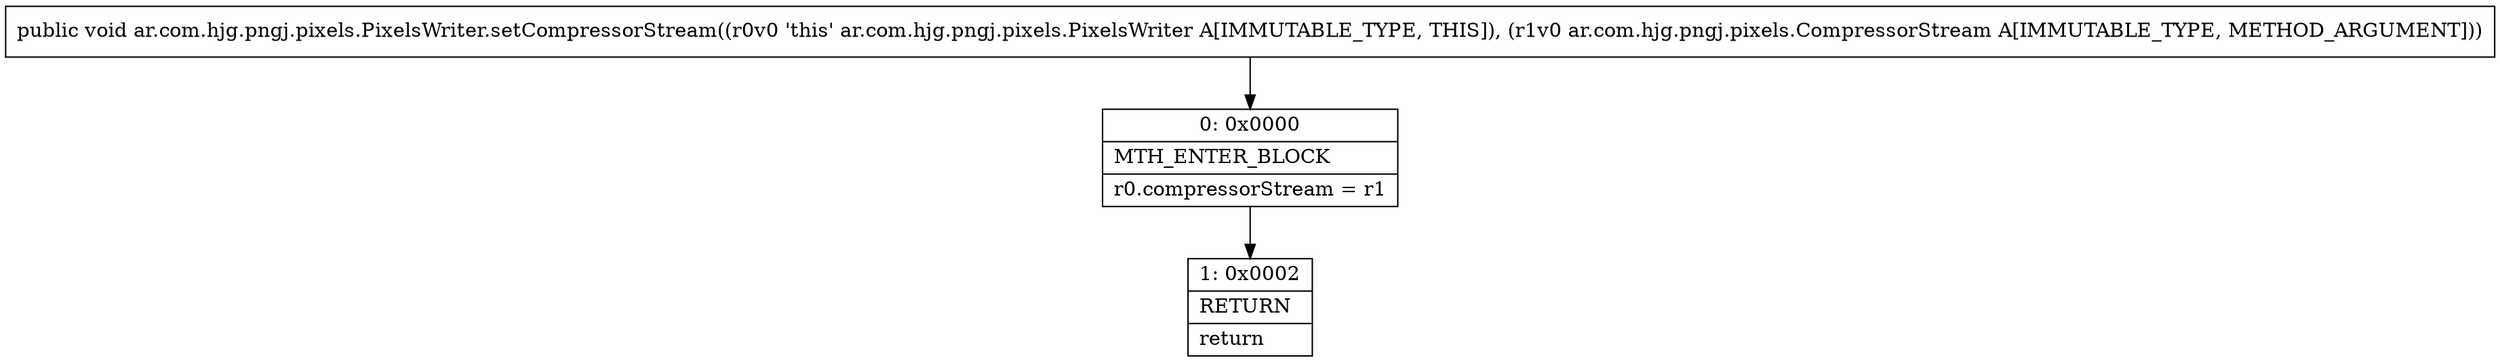 digraph "CFG forar.com.hjg.pngj.pixels.PixelsWriter.setCompressorStream(Lar\/com\/hjg\/pngj\/pixels\/CompressorStream;)V" {
Node_0 [shape=record,label="{0\:\ 0x0000|MTH_ENTER_BLOCK\l|r0.compressorStream = r1\l}"];
Node_1 [shape=record,label="{1\:\ 0x0002|RETURN\l|return\l}"];
MethodNode[shape=record,label="{public void ar.com.hjg.pngj.pixels.PixelsWriter.setCompressorStream((r0v0 'this' ar.com.hjg.pngj.pixels.PixelsWriter A[IMMUTABLE_TYPE, THIS]), (r1v0 ar.com.hjg.pngj.pixels.CompressorStream A[IMMUTABLE_TYPE, METHOD_ARGUMENT])) }"];
MethodNode -> Node_0;
Node_0 -> Node_1;
}

